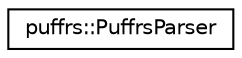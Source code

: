 digraph "Graphical Class Hierarchy"
{
  edge [fontname="Helvetica",fontsize="10",labelfontname="Helvetica",labelfontsize="10"];
  node [fontname="Helvetica",fontsize="10",shape=record];
  rankdir="LR";
  Node0 [label="puffrs::PuffrsParser",height=0.2,width=0.4,color="black", fillcolor="white", style="filled",URL="$classpuffrs_1_1PuffrsParser.html"];
}
